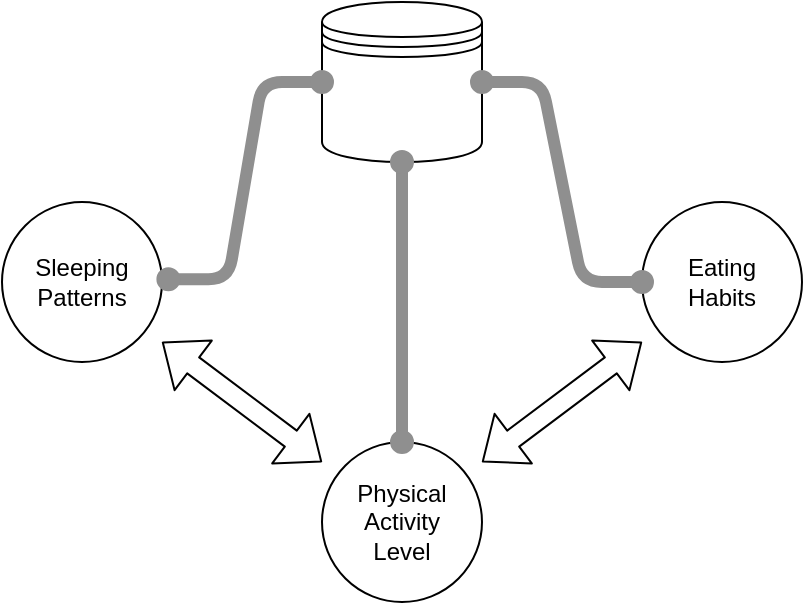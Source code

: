 <mxfile version="10.4.1" type="github"><diagram id="QEdxrtXAHlKfLlnaJ4Ig" name="Page-1"><mxGraphModel dx="1394" dy="768" grid="0" gridSize="10" guides="1" tooltips="1" connect="1" arrows="1" fold="1" page="1" pageScale="1" pageWidth="827" pageHeight="1169" math="0" shadow="0"><root><mxCell id="0"/><mxCell id="1" parent="0"/><mxCell id="UUVFU4UwAP1l8jShxemT-2" value="Physical&lt;br&gt;Activity&lt;br&gt;Level&lt;br&gt;" style="ellipse;whiteSpace=wrap;html=1;aspect=fixed;" parent="1" vertex="1"><mxGeometry x="360" y="360" width="80" height="80" as="geometry"/></mxCell><mxCell id="UUVFU4UwAP1l8jShxemT-3" value="Eating &lt;br&gt;Habits" style="ellipse;whiteSpace=wrap;html=1;aspect=fixed;" parent="1" vertex="1"><mxGeometry x="520" y="240" width="80" height="80" as="geometry"/></mxCell><mxCell id="UUVFU4UwAP1l8jShxemT-4" value="Sleeping Patterns&lt;br&gt;" style="ellipse;whiteSpace=wrap;html=1;aspect=fixed;" parent="1" vertex="1"><mxGeometry x="200" y="240" width="80" height="80" as="geometry"/></mxCell><mxCell id="UUVFU4UwAP1l8jShxemT-5" value="" style="shape=flexArrow;endArrow=classic;startArrow=classic;html=1;" parent="1" edge="1"><mxGeometry width="50" height="50" relative="1" as="geometry"><mxPoint x="280" y="310" as="sourcePoint"/><mxPoint x="360" y="370" as="targetPoint"/></mxGeometry></mxCell><mxCell id="UUVFU4UwAP1l8jShxemT-6" value="" style="shape=flexArrow;endArrow=classic;startArrow=classic;html=1;" parent="1" edge="1"><mxGeometry width="50" height="50" relative="1" as="geometry"><mxPoint x="440" y="370" as="sourcePoint"/><mxPoint x="520" y="310" as="targetPoint"/><Array as="points"/></mxGeometry></mxCell><mxCell id="UUVFU4UwAP1l8jShxemT-9" value="" style="shape=datastore;whiteSpace=wrap;html=1;" parent="1" vertex="1"><mxGeometry x="360" y="140" width="80" height="80" as="geometry"/></mxCell><mxCell id="UUVFU4UwAP1l8jShxemT-12" value="" style="endArrow=oval;html=1;exitX=0.5;exitY=1;exitDx=0;exitDy=0;entryX=0.5;entryY=0;entryDx=0;entryDy=0;strokeColor=#8F8F8F;strokeWidth=6;edgeStyle=orthogonalEdgeStyle;endFill=0;curved=1;startArrow=oval;startFill=0;" parent="1" source="UUVFU4UwAP1l8jShxemT-9" target="UUVFU4UwAP1l8jShxemT-2" edge="1"><mxGeometry width="50" height="50" relative="1" as="geometry"><mxPoint x="370" y="290" as="sourcePoint"/><mxPoint x="420" y="240" as="targetPoint"/></mxGeometry></mxCell><mxCell id="UUVFU4UwAP1l8jShxemT-16" value="" style="endArrow=oval;html=1;strokeColor=#8F8F8F;strokeWidth=6;edgeStyle=entityRelationEdgeStyle;endFill=0;startArrow=oval;startFill=0;" parent="1" target="UUVFU4UwAP1l8jShxemT-3" edge="1"><mxGeometry width="50" height="50" relative="1" as="geometry"><mxPoint x="440" y="180" as="sourcePoint"/><mxPoint x="430" y="410" as="targetPoint"/></mxGeometry></mxCell><mxCell id="UUVFU4UwAP1l8jShxemT-18" value="" style="endArrow=oval;html=1;exitX=1.04;exitY=0.483;exitDx=0;exitDy=0;strokeColor=#8F8F8F;strokeWidth=6;edgeStyle=entityRelationEdgeStyle;endFill=0;startArrow=oval;startFill=0;exitPerimeter=0;entryX=0;entryY=0.5;entryDx=0;entryDy=0;" parent="1" source="UUVFU4UwAP1l8jShxemT-4" target="UUVFU4UwAP1l8jShxemT-9" edge="1"><mxGeometry width="50" height="50" relative="1" as="geometry"><mxPoint x="368.69" y="179.5" as="sourcePoint"/><mxPoint x="480" y="270" as="targetPoint"/></mxGeometry></mxCell><mxCell id="UUVFU4UwAP1l8jShxemT-42" value="" style="shape=image;html=1;verticalAlign=top;verticalLabelPosition=bottom;labelBackgroundColor=#ffffff;imageAspect=0;aspect=fixed;image=https://cdn4.iconfinder.com/data/icons/big-data-free/32/Data-03-128.png" parent="1" vertex="1"><mxGeometry x="379" y="172" width="38" height="38" as="geometry"/></mxCell></root></mxGraphModel></diagram></mxfile>